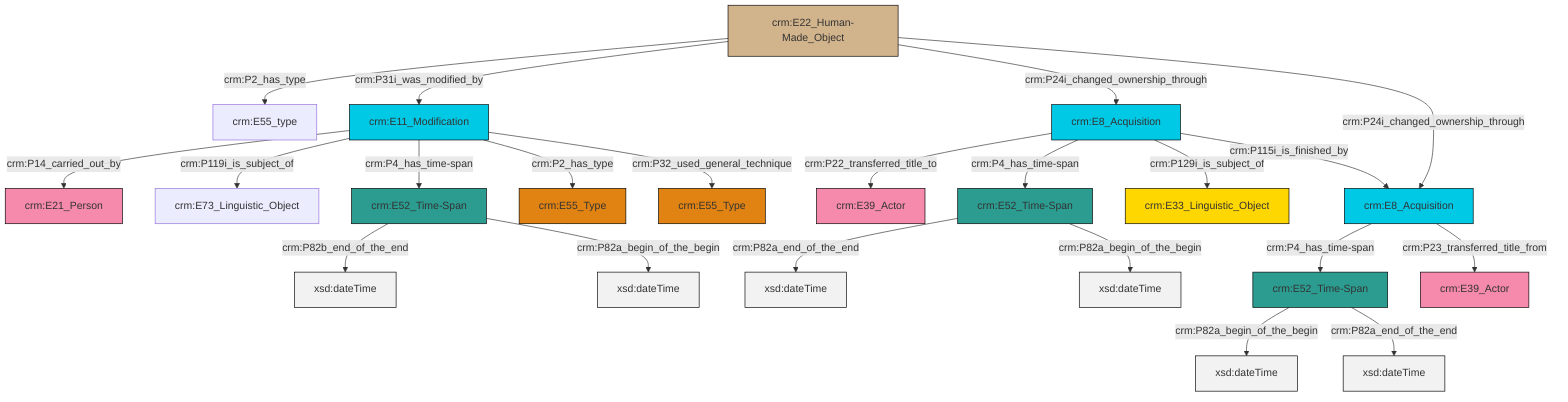 graph TD
classDef Literal fill:#f2f2f2,stroke:#000000;
classDef CRM_Entity fill:#FFFFFF,stroke:#000000;
classDef Temporal_Entity fill:#00C9E6, stroke:#000000;
classDef Type fill:#E18312, stroke:#000000;
classDef Time-Span fill:#2C9C91, stroke:#000000;
classDef Appellation fill:#FFEB7F, stroke:#000000;
classDef Place fill:#008836, stroke:#000000;
classDef Persistent_Item fill:#B266B2, stroke:#000000;
classDef Conceptual_Object fill:#FFD700, stroke:#000000;
classDef Physical_Thing fill:#D2B48C, stroke:#000000;
classDef Actor fill:#f58aad, stroke:#000000;
classDef PC_Classes fill:#4ce600, stroke:#000000;
classDef Multi fill:#cccccc,stroke:#000000;

6["crm:E22_Human-Made_Object"]:::Physical_Thing -->|crm:P2_has_type| 0["crm:E55_type"]:::Default
6["crm:E22_Human-Made_Object"]:::Physical_Thing -->|crm:P31i_was_modified_by| 7["crm:E11_Modification"]:::Temporal_Entity
12["crm:E8_Acquisition"]:::Temporal_Entity -->|crm:P22_transferred_title_to| 2["crm:E39_Actor"]:::Actor
4["crm:E52_Time-Span"]:::Time-Span -->|crm:P82b_end_of_the_end| 15[xsd:dateTime]:::Literal
16["crm:E52_Time-Span"]:::Time-Span -->|crm:P82a_end_of_the_end| 17[xsd:dateTime]:::Literal
13["crm:E8_Acquisition"]:::Temporal_Entity -->|crm:P4_has_time-span| 19["crm:E52_Time-Span"]:::Time-Span
12["crm:E8_Acquisition"]:::Temporal_Entity -->|crm:P4_has_time-span| 16["crm:E52_Time-Span"]:::Time-Span
7["crm:E11_Modification"]:::Temporal_Entity -->|crm:P14_carried_out_by| 20["crm:E21_Person"]:::Actor
16["crm:E52_Time-Span"]:::Time-Span -->|crm:P82a_begin_of_the_begin| 21[xsd:dateTime]:::Literal
7["crm:E11_Modification"]:::Temporal_Entity -->|crm:P119i_is_subject_of| 23["crm:E73_Linguistic_Object"]:::Default
6["crm:E22_Human-Made_Object"]:::Physical_Thing -->|crm:P24i_changed_ownership_through| 12["crm:E8_Acquisition"]:::Temporal_Entity
7["crm:E11_Modification"]:::Temporal_Entity -->|crm:P4_has_time-span| 4["crm:E52_Time-Span"]:::Time-Span
4["crm:E52_Time-Span"]:::Time-Span -->|crm:P82a_begin_of_the_begin| 32[xsd:dateTime]:::Literal
7["crm:E11_Modification"]:::Temporal_Entity -->|crm:P2_has_type| 26["crm:E55_Type"]:::Type
12["crm:E8_Acquisition"]:::Temporal_Entity -->|crm:P129i_is_subject_of| 10["crm:E33_Linguistic_Object"]:::Conceptual_Object
12["crm:E8_Acquisition"]:::Temporal_Entity -->|crm:P115i_is_finished_by| 13["crm:E8_Acquisition"]:::Temporal_Entity
19["crm:E52_Time-Span"]:::Time-Span -->|crm:P82a_begin_of_the_begin| 33[xsd:dateTime]:::Literal
19["crm:E52_Time-Span"]:::Time-Span -->|crm:P82a_end_of_the_end| 34[xsd:dateTime]:::Literal
13["crm:E8_Acquisition"]:::Temporal_Entity -->|crm:P23_transferred_title_from| 8["crm:E39_Actor"]:::Actor
7["crm:E11_Modification"]:::Temporal_Entity -->|crm:P32_used_general_technique| 29["crm:E55_Type"]:::Type
6["crm:E22_Human-Made_Object"]:::Physical_Thing -->|crm:P24i_changed_ownership_through| 13["crm:E8_Acquisition"]:::Temporal_Entity
